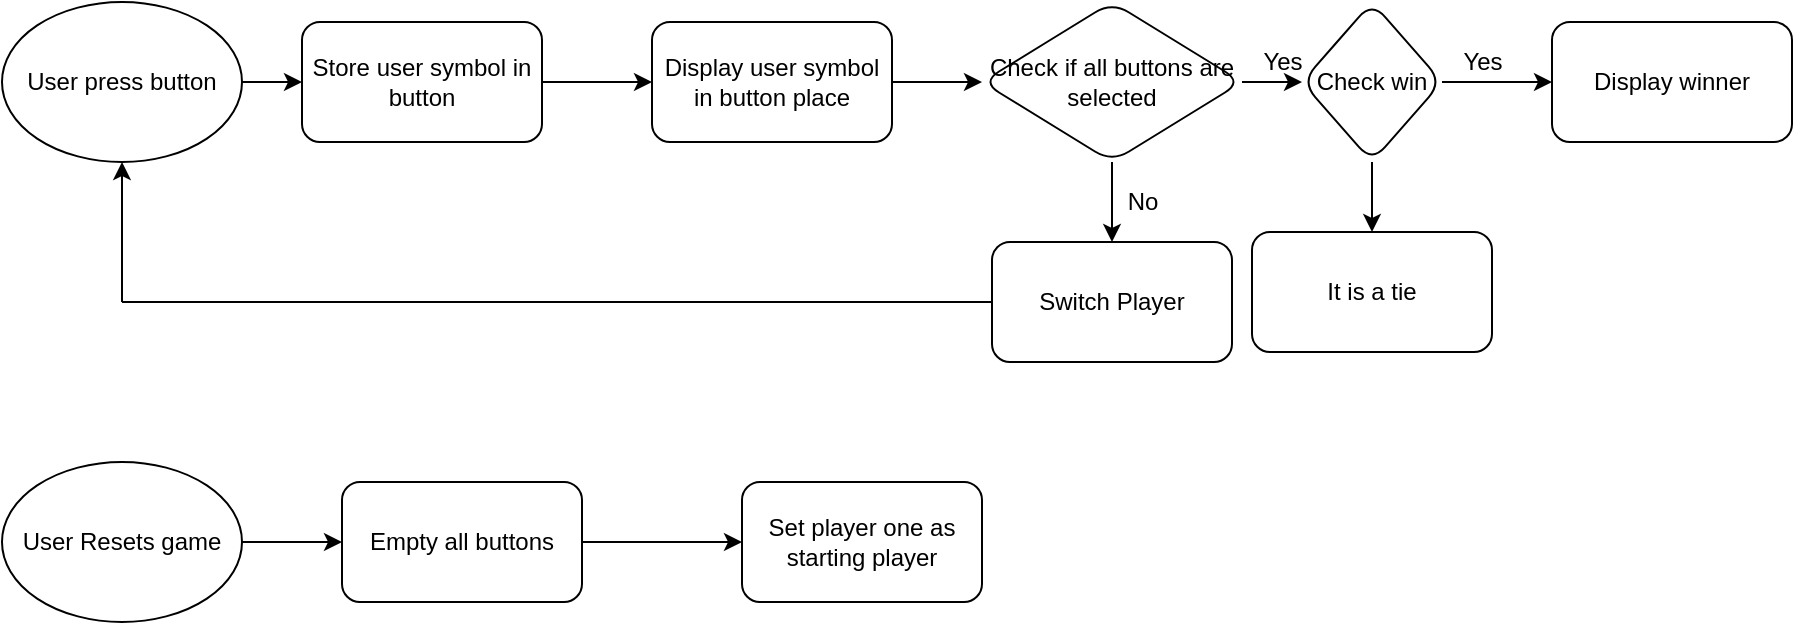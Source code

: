 <mxfile version="21.0.6" type="device"><diagram name="Page-1" id="-K92SHgIyNrWlcMJdu9e"><mxGraphModel dx="897" dy="540" grid="1" gridSize="10" guides="1" tooltips="1" connect="1" arrows="1" fold="1" page="1" pageScale="1" pageWidth="850" pageHeight="1100" math="0" shadow="0"><root><mxCell id="0"/><mxCell id="1" parent="0"/><mxCell id="UL3X-iwFHALvBaKI5m4_-1" value="User press button" style="ellipse;whiteSpace=wrap;html=1;align=center;" vertex="1" parent="1"><mxGeometry x="40" y="40" width="120" height="80" as="geometry"/></mxCell><mxCell id="UL3X-iwFHALvBaKI5m4_-2" value="" style="endArrow=classic;html=1;rounded=0;" edge="1" parent="1" target="UL3X-iwFHALvBaKI5m4_-3"><mxGeometry width="50" height="50" relative="1" as="geometry"><mxPoint x="160" y="80" as="sourcePoint"/><mxPoint x="240" y="80" as="targetPoint"/><Array as="points"><mxPoint x="160" y="80"/></Array></mxGeometry></mxCell><mxCell id="UL3X-iwFHALvBaKI5m4_-5" value="" style="edgeStyle=orthogonalEdgeStyle;rounded=0;orthogonalLoop=1;jettySize=auto;html=1;" edge="1" parent="1" source="UL3X-iwFHALvBaKI5m4_-3" target="UL3X-iwFHALvBaKI5m4_-4"><mxGeometry relative="1" as="geometry"/></mxCell><mxCell id="UL3X-iwFHALvBaKI5m4_-3" value="Store user symbol in button" style="rounded=1;whiteSpace=wrap;html=1;align=center;" vertex="1" parent="1"><mxGeometry x="190" y="50" width="120" height="60" as="geometry"/></mxCell><mxCell id="UL3X-iwFHALvBaKI5m4_-9" value="" style="edgeStyle=orthogonalEdgeStyle;rounded=0;orthogonalLoop=1;jettySize=auto;html=1;" edge="1" parent="1" source="UL3X-iwFHALvBaKI5m4_-4" target="UL3X-iwFHALvBaKI5m4_-8"><mxGeometry relative="1" as="geometry"/></mxCell><mxCell id="UL3X-iwFHALvBaKI5m4_-4" value="Display user symbol in button place" style="whiteSpace=wrap;html=1;rounded=1;" vertex="1" parent="1"><mxGeometry x="365" y="50" width="120" height="60" as="geometry"/></mxCell><mxCell id="UL3X-iwFHALvBaKI5m4_-11" value="" style="edgeStyle=orthogonalEdgeStyle;rounded=0;orthogonalLoop=1;jettySize=auto;html=1;align=center;" edge="1" parent="1" source="UL3X-iwFHALvBaKI5m4_-8" target="UL3X-iwFHALvBaKI5m4_-10"><mxGeometry relative="1" as="geometry"/></mxCell><mxCell id="UL3X-iwFHALvBaKI5m4_-14" value="" style="edgeStyle=orthogonalEdgeStyle;rounded=0;orthogonalLoop=1;jettySize=auto;html=1;align=center;" edge="1" parent="1" source="UL3X-iwFHALvBaKI5m4_-8" target="UL3X-iwFHALvBaKI5m4_-13"><mxGeometry relative="1" as="geometry"/></mxCell><mxCell id="UL3X-iwFHALvBaKI5m4_-8" value="Check if all buttons are selected" style="rhombus;whiteSpace=wrap;html=1;rounded=1;" vertex="1" parent="1"><mxGeometry x="530" y="40" width="130" height="80" as="geometry"/></mxCell><mxCell id="UL3X-iwFHALvBaKI5m4_-10" value="Switch Player" style="whiteSpace=wrap;html=1;rounded=1;" vertex="1" parent="1"><mxGeometry x="535" y="160" width="120" height="60" as="geometry"/></mxCell><mxCell id="UL3X-iwFHALvBaKI5m4_-12" value="No" style="text;html=1;align=center;verticalAlign=middle;resizable=0;points=[];autosize=1;strokeColor=none;fillColor=none;" vertex="1" parent="1"><mxGeometry x="590" y="125" width="40" height="30" as="geometry"/></mxCell><mxCell id="UL3X-iwFHALvBaKI5m4_-17" value="" style="edgeStyle=orthogonalEdgeStyle;rounded=0;orthogonalLoop=1;jettySize=auto;html=1;align=center;" edge="1" parent="1" source="UL3X-iwFHALvBaKI5m4_-13" target="UL3X-iwFHALvBaKI5m4_-16"><mxGeometry relative="1" as="geometry"><Array as="points"><mxPoint x="790" y="80"/><mxPoint x="790" y="80"/></Array></mxGeometry></mxCell><mxCell id="UL3X-iwFHALvBaKI5m4_-20" value="" style="edgeStyle=orthogonalEdgeStyle;rounded=0;orthogonalLoop=1;jettySize=auto;html=1;" edge="1" parent="1" source="UL3X-iwFHALvBaKI5m4_-13" target="UL3X-iwFHALvBaKI5m4_-19"><mxGeometry relative="1" as="geometry"/></mxCell><mxCell id="UL3X-iwFHALvBaKI5m4_-13" value="Check win" style="rhombus;whiteSpace=wrap;html=1;rounded=1;" vertex="1" parent="1"><mxGeometry x="690" y="40" width="70" height="80" as="geometry"/></mxCell><mxCell id="UL3X-iwFHALvBaKI5m4_-15" value="Yes" style="text;html=1;align=center;verticalAlign=middle;resizable=0;points=[];autosize=1;strokeColor=none;fillColor=none;" vertex="1" parent="1"><mxGeometry x="660" y="55" width="40" height="30" as="geometry"/></mxCell><mxCell id="UL3X-iwFHALvBaKI5m4_-16" value="Display winner" style="whiteSpace=wrap;html=1;rounded=1;" vertex="1" parent="1"><mxGeometry x="815" y="50" width="120" height="60" as="geometry"/></mxCell><mxCell id="UL3X-iwFHALvBaKI5m4_-18" value="Yes" style="text;html=1;align=center;verticalAlign=middle;resizable=0;points=[];autosize=1;strokeColor=none;fillColor=none;" vertex="1" parent="1"><mxGeometry x="760" y="55" width="40" height="30" as="geometry"/></mxCell><mxCell id="UL3X-iwFHALvBaKI5m4_-19" value="It is a tie" style="whiteSpace=wrap;html=1;rounded=1;" vertex="1" parent="1"><mxGeometry x="665" y="155" width="120" height="60" as="geometry"/></mxCell><mxCell id="UL3X-iwFHALvBaKI5m4_-21" value="" style="endArrow=classic;html=1;rounded=0;entryX=0.5;entryY=1;entryDx=0;entryDy=0;" edge="1" parent="1" target="UL3X-iwFHALvBaKI5m4_-1"><mxGeometry width="50" height="50" relative="1" as="geometry"><mxPoint x="100" y="190" as="sourcePoint"/><mxPoint x="100" y="190" as="targetPoint"/></mxGeometry></mxCell><mxCell id="UL3X-iwFHALvBaKI5m4_-22" value="" style="endArrow=none;html=1;rounded=0;entryX=0;entryY=0.5;entryDx=0;entryDy=0;" edge="1" parent="1" target="UL3X-iwFHALvBaKI5m4_-10"><mxGeometry width="50" height="50" relative="1" as="geometry"><mxPoint x="100" y="190" as="sourcePoint"/><mxPoint x="500" y="230" as="targetPoint"/></mxGeometry></mxCell><mxCell id="UL3X-iwFHALvBaKI5m4_-25" value="" style="edgeStyle=orthogonalEdgeStyle;rounded=0;orthogonalLoop=1;jettySize=auto;html=1;" edge="1" parent="1" source="UL3X-iwFHALvBaKI5m4_-23" target="UL3X-iwFHALvBaKI5m4_-24"><mxGeometry relative="1" as="geometry"/></mxCell><mxCell id="UL3X-iwFHALvBaKI5m4_-23" value="User Resets game" style="ellipse;whiteSpace=wrap;html=1;" vertex="1" parent="1"><mxGeometry x="40" y="270" width="120" height="80" as="geometry"/></mxCell><mxCell id="UL3X-iwFHALvBaKI5m4_-27" value="" style="edgeStyle=orthogonalEdgeStyle;rounded=0;orthogonalLoop=1;jettySize=auto;html=1;" edge="1" parent="1" source="UL3X-iwFHALvBaKI5m4_-24" target="UL3X-iwFHALvBaKI5m4_-26"><mxGeometry relative="1" as="geometry"/></mxCell><mxCell id="UL3X-iwFHALvBaKI5m4_-24" value="Empty all buttons" style="rounded=1;whiteSpace=wrap;html=1;" vertex="1" parent="1"><mxGeometry x="210" y="280" width="120" height="60" as="geometry"/></mxCell><mxCell id="UL3X-iwFHALvBaKI5m4_-26" value="Set player one as starting player" style="whiteSpace=wrap;html=1;rounded=1;" vertex="1" parent="1"><mxGeometry x="410" y="280" width="120" height="60" as="geometry"/></mxCell></root></mxGraphModel></diagram></mxfile>